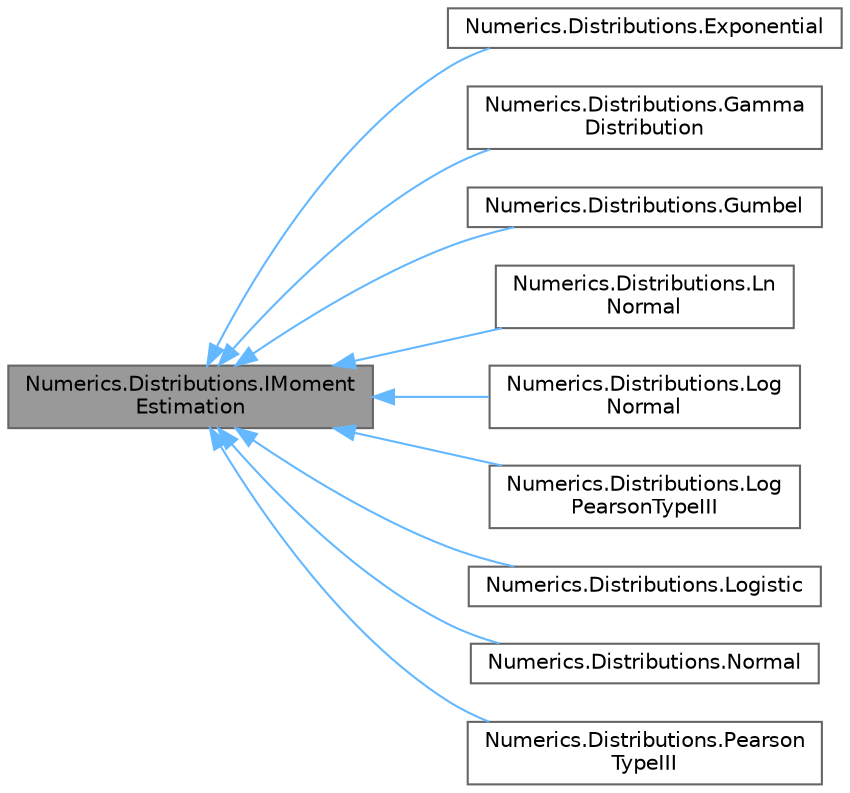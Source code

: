 digraph "Numerics.Distributions.IMomentEstimation"
{
 // LATEX_PDF_SIZE
  bgcolor="transparent";
  edge [fontname=Helvetica,fontsize=10,labelfontname=Helvetica,labelfontsize=10];
  node [fontname=Helvetica,fontsize=10,shape=box,height=0.2,width=0.4];
  rankdir="LR";
  Node1 [id="Node000001",label="Numerics.Distributions.IMoment\lEstimation",height=0.2,width=0.4,color="gray40", fillcolor="grey60", style="filled", fontcolor="black",tooltip="An interface for estimation by the method of moments."];
  Node1 -> Node2 [id="edge1_Node000001_Node000002",dir="back",color="steelblue1",style="solid",tooltip=" "];
  Node2 [id="Node000002",label="Numerics.Distributions.Exponential",height=0.2,width=0.4,color="gray40", fillcolor="white", style="filled",URL="$class_numerics_1_1_distributions_1_1_exponential.html",tooltip="The exponential distribution."];
  Node1 -> Node3 [id="edge2_Node000001_Node000003",dir="back",color="steelblue1",style="solid",tooltip=" "];
  Node3 [id="Node000003",label="Numerics.Distributions.Gamma\lDistribution",height=0.2,width=0.4,color="gray40", fillcolor="white", style="filled",URL="$class_numerics_1_1_distributions_1_1_gamma_distribution.html",tooltip="Gamma distribution."];
  Node1 -> Node4 [id="edge3_Node000001_Node000004",dir="back",color="steelblue1",style="solid",tooltip=" "];
  Node4 [id="Node000004",label="Numerics.Distributions.Gumbel",height=0.2,width=0.4,color="gray40", fillcolor="white", style="filled",URL="$class_numerics_1_1_distributions_1_1_gumbel.html",tooltip="The Gumbel (Extreme Value Type I) probability distribution."];
  Node1 -> Node5 [id="edge4_Node000001_Node000005",dir="back",color="steelblue1",style="solid",tooltip=" "];
  Node5 [id="Node000005",label="Numerics.Distributions.Ln\lNormal",height=0.2,width=0.4,color="gray40", fillcolor="white", style="filled",URL="$class_numerics_1_1_distributions_1_1_ln_normal.html",tooltip="The Ln-Normal (Galton) probability distribution."];
  Node1 -> Node6 [id="edge5_Node000001_Node000006",dir="back",color="steelblue1",style="solid",tooltip=" "];
  Node6 [id="Node000006",label="Numerics.Distributions.Log\lNormal",height=0.2,width=0.4,color="gray40", fillcolor="white", style="filled",URL="$class_numerics_1_1_distributions_1_1_log_normal.html",tooltip="The Log-Normal probability distribution."];
  Node1 -> Node7 [id="edge6_Node000001_Node000007",dir="back",color="steelblue1",style="solid",tooltip=" "];
  Node7 [id="Node000007",label="Numerics.Distributions.Log\lPearsonTypeIII",height=0.2,width=0.4,color="gray40", fillcolor="white", style="filled",URL="$class_numerics_1_1_distributions_1_1_log_pearson_type_i_i_i.html",tooltip="The log-Pearson Type III distribution."];
  Node1 -> Node8 [id="edge7_Node000001_Node000008",dir="back",color="steelblue1",style="solid",tooltip=" "];
  Node8 [id="Node000008",label="Numerics.Distributions.Logistic",height=0.2,width=0.4,color="gray40", fillcolor="white", style="filled",URL="$class_numerics_1_1_distributions_1_1_logistic.html",tooltip="The logistic distribution."];
  Node1 -> Node9 [id="edge8_Node000001_Node000009",dir="back",color="steelblue1",style="solid",tooltip=" "];
  Node9 [id="Node000009",label="Numerics.Distributions.Normal",height=0.2,width=0.4,color="gray40", fillcolor="white", style="filled",URL="$class_numerics_1_1_distributions_1_1_normal.html",tooltip="The Normal (Gaussian) probability distribution."];
  Node1 -> Node10 [id="edge9_Node000001_Node000010",dir="back",color="steelblue1",style="solid",tooltip=" "];
  Node10 [id="Node000010",label="Numerics.Distributions.Pearson\lTypeIII",height=0.2,width=0.4,color="gray40", fillcolor="white", style="filled",URL="$class_numerics_1_1_distributions_1_1_pearson_type_i_i_i.html",tooltip="The Pearson Type III distribution."];
}

